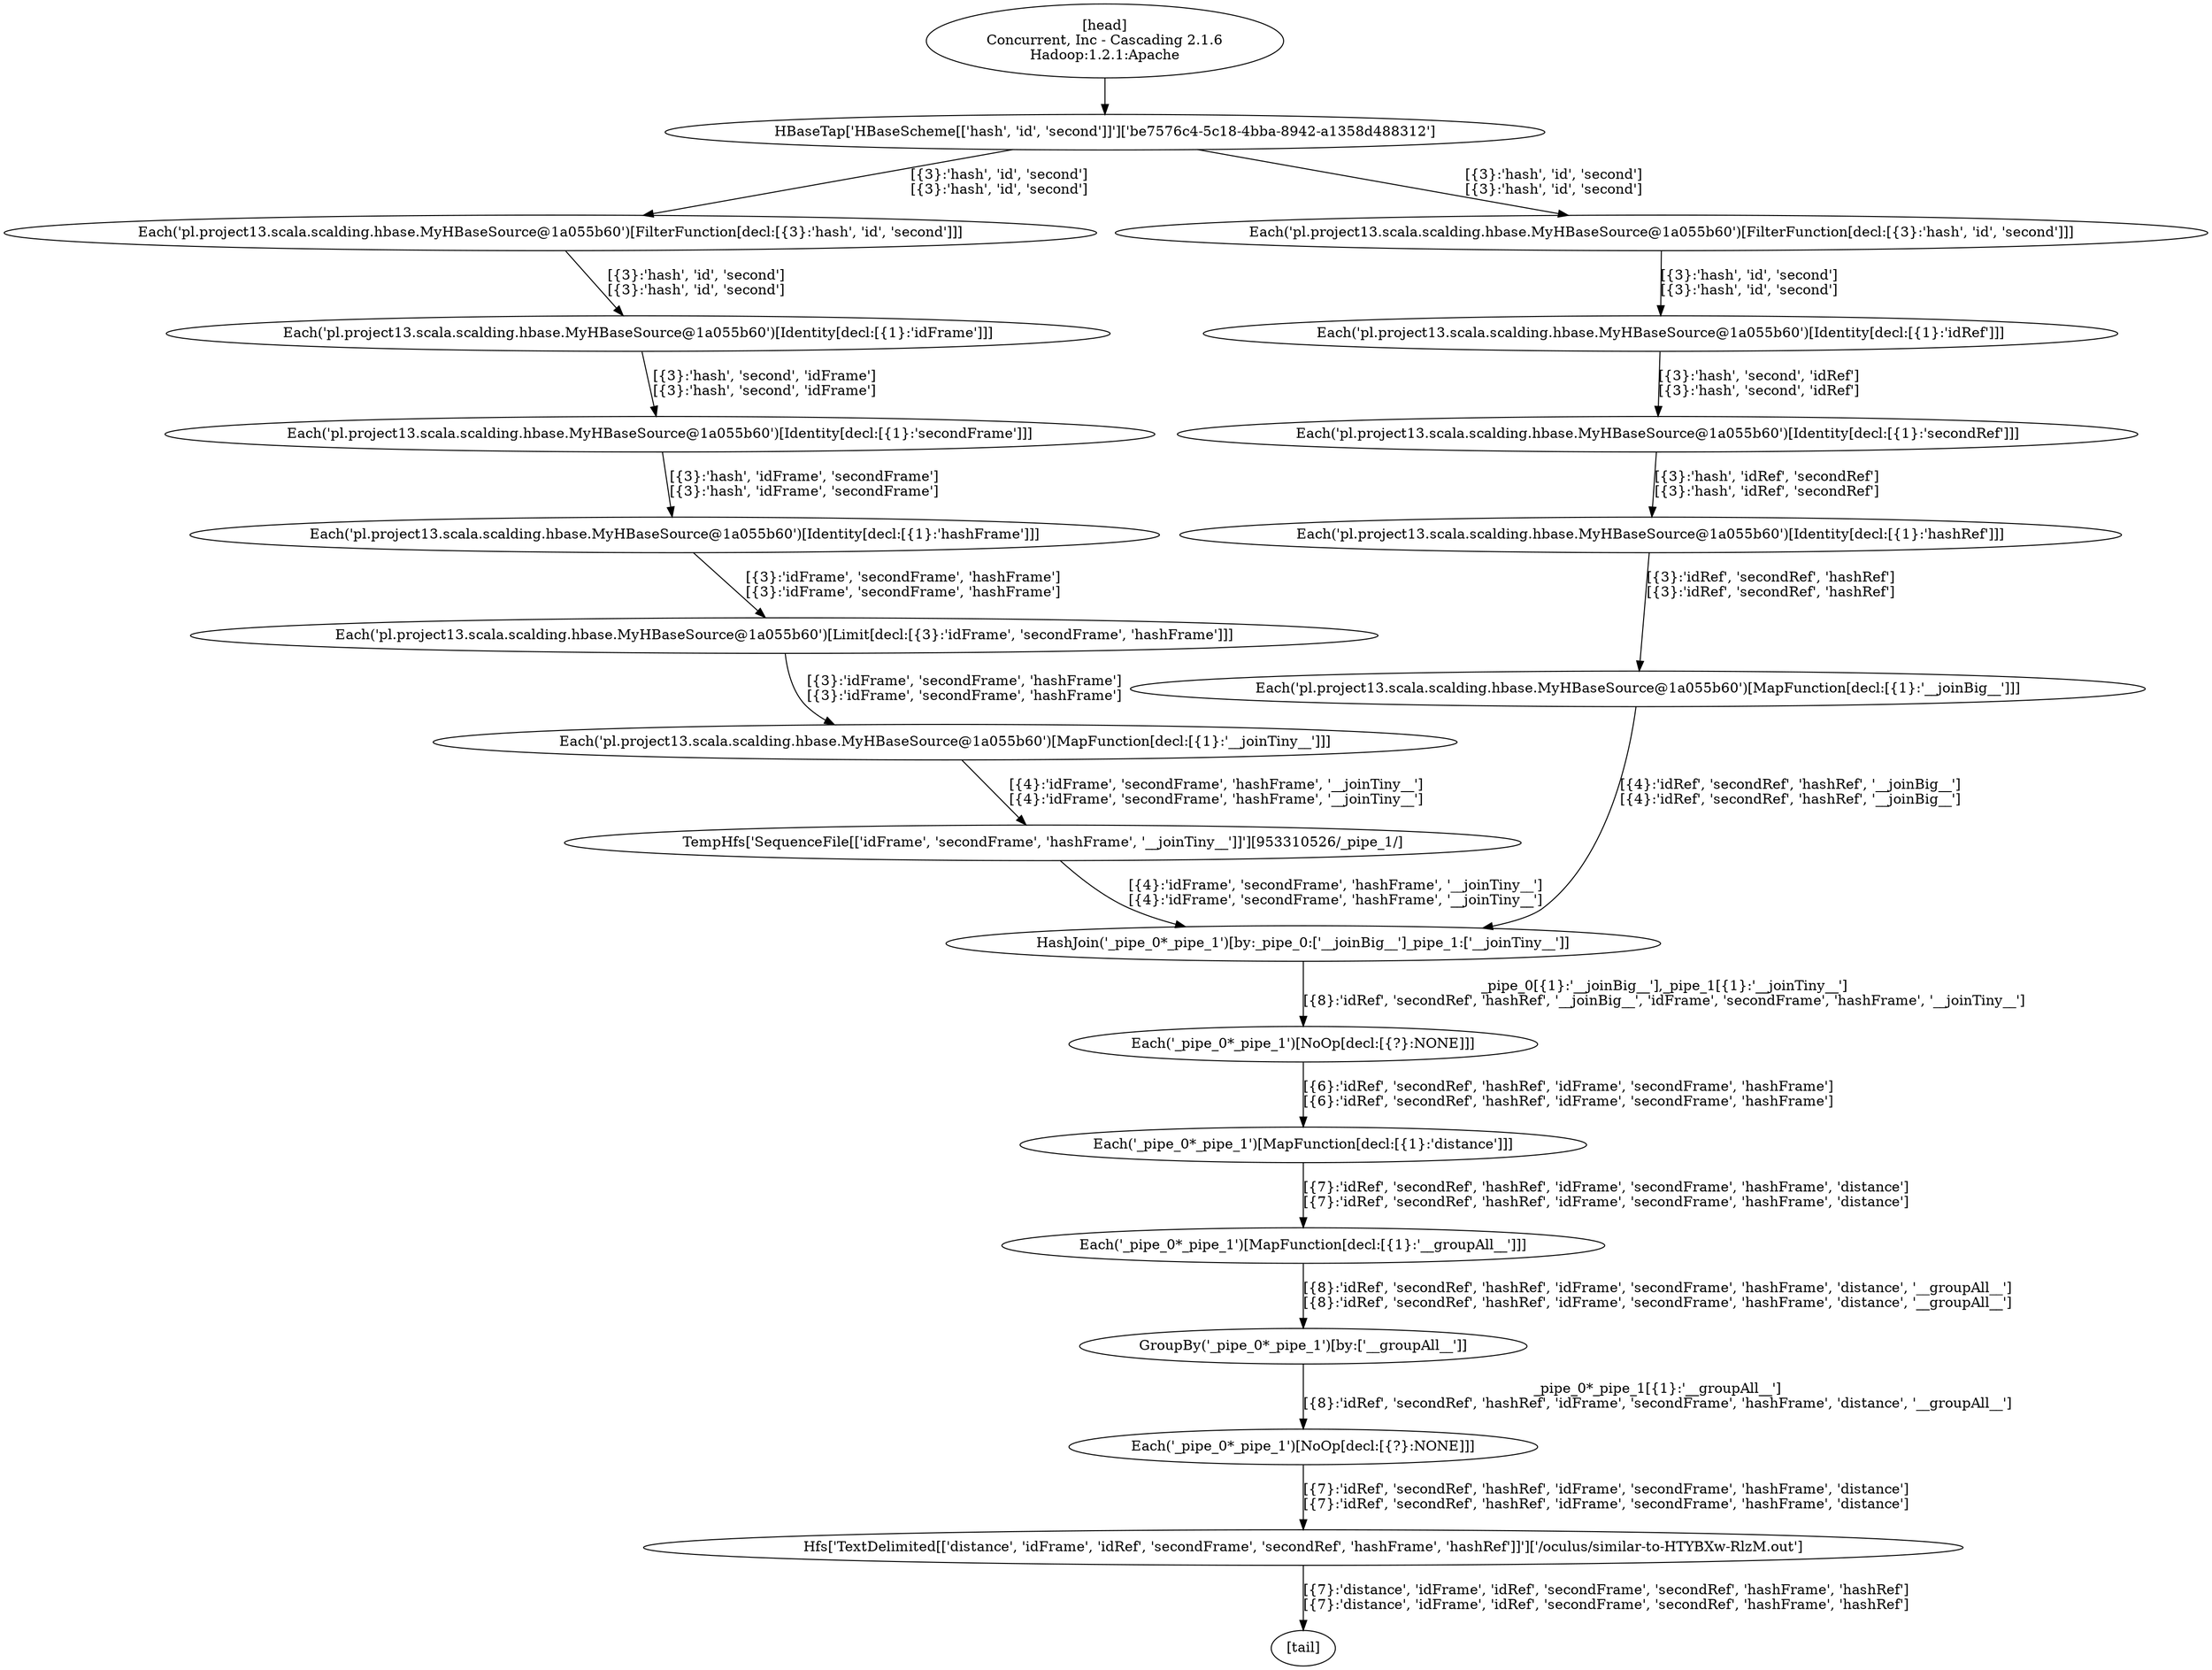 digraph G {
  1 [label = "Hfs['TextDelimited[['distance', 'idFrame', 'idRef', 'secondFrame', 'secondRef', 'hashFrame', 'hashRef']]']['/oculus/similar-to-HTYBXw-RlzM.out']"];
  2 [label = "Each('_pipe_0*_pipe_1')[NoOp[decl:[{?}:NONE]]]"];
  3 [label = "GroupBy('_pipe_0*_pipe_1')[by:['__groupAll__']]"];
  4 [label = "Each('_pipe_0*_pipe_1')[MapFunction[decl:[{1}:'__groupAll__']]]"];
  5 [label = "Each('_pipe_0*_pipe_1')[MapFunction[decl:[{1}:'distance']]]"];
  6 [label = "Each('_pipe_0*_pipe_1')[NoOp[decl:[{?}:NONE]]]"];
  7 [label = "HashJoin('_pipe_0*_pipe_1')[by:_pipe_0:['__joinBig__']_pipe_1:['__joinTiny__']]"];
  8 [label = "Each('pl.project13.scala.scalding.hbase.MyHBaseSource@1a055b60')[MapFunction[decl:[{1}:'__joinTiny__']]]"];
  9 [label = "Each('pl.project13.scala.scalding.hbase.MyHBaseSource@1a055b60')[Limit[decl:[{3}:'idFrame', 'secondFrame', 'hashFrame']]]"];
  10 [label = "Each('pl.project13.scala.scalding.hbase.MyHBaseSource@1a055b60')[Identity[decl:[{1}:'hashFrame']]]"];
  11 [label = "Each('pl.project13.scala.scalding.hbase.MyHBaseSource@1a055b60')[Identity[decl:[{1}:'secondFrame']]]"];
  12 [label = "Each('pl.project13.scala.scalding.hbase.MyHBaseSource@1a055b60')[Identity[decl:[{1}:'idFrame']]]"];
  13 [label = "Each('pl.project13.scala.scalding.hbase.MyHBaseSource@1a055b60')[FilterFunction[decl:[{3}:'hash', 'id', 'second']]]"];
  14 [label = "HBaseTap['HBaseScheme[['hash', 'id', 'second']]']['be7576c4-5c18-4bba-8942-a1358d488312']"];
  15 [label = "Each('pl.project13.scala.scalding.hbase.MyHBaseSource@1a055b60')[MapFunction[decl:[{1}:'__joinBig__']]]"];
  16 [label = "Each('pl.project13.scala.scalding.hbase.MyHBaseSource@1a055b60')[Identity[decl:[{1}:'hashRef']]]"];
  17 [label = "Each('pl.project13.scala.scalding.hbase.MyHBaseSource@1a055b60')[Identity[decl:[{1}:'secondRef']]]"];
  18 [label = "Each('pl.project13.scala.scalding.hbase.MyHBaseSource@1a055b60')[Identity[decl:[{1}:'idRef']]]"];
  19 [label = "Each('pl.project13.scala.scalding.hbase.MyHBaseSource@1a055b60')[FilterFunction[decl:[{3}:'hash', 'id', 'second']]]"];
  20 [label = "[head]\nConcurrent, Inc - Cascading 2.1.6\nHadoop:1.2.1:Apache"];
  21 [label = "[tail]"];
  22 [label = "TempHfs['SequenceFile[['idFrame', 'secondFrame', 'hashFrame', '__joinTiny__']]'][953310526/_pipe_1/]"];
  13 -> 12 [label = "[{3}:'hash', 'id', 'second']\n[{3}:'hash', 'id', 'second']"];
  12 -> 11 [label = "[{3}:'hash', 'second', 'idFrame']\n[{3}:'hash', 'second', 'idFrame']"];
  11 -> 10 [label = "[{3}:'hash', 'idFrame', 'secondFrame']\n[{3}:'hash', 'idFrame', 'secondFrame']"];
  10 -> 9 [label = "[{3}:'idFrame', 'secondFrame', 'hashFrame']\n[{3}:'idFrame', 'secondFrame', 'hashFrame']"];
  9 -> 8 [label = "[{3}:'idFrame', 'secondFrame', 'hashFrame']\n[{3}:'idFrame', 'secondFrame', 'hashFrame']"];
  19 -> 18 [label = "[{3}:'hash', 'id', 'second']\n[{3}:'hash', 'id', 'second']"];
  18 -> 17 [label = "[{3}:'hash', 'second', 'idRef']\n[{3}:'hash', 'second', 'idRef']"];
  17 -> 16 [label = "[{3}:'hash', 'idRef', 'secondRef']\n[{3}:'hash', 'idRef', 'secondRef']"];
  16 -> 15 [label = "[{3}:'idRef', 'secondRef', 'hashRef']\n[{3}:'idRef', 'secondRef', 'hashRef']"];
  7 -> 6 [label = "_pipe_0[{1}:'__joinBig__'],_pipe_1[{1}:'__joinTiny__']\n[{8}:'idRef', 'secondRef', 'hashRef', '__joinBig__', 'idFrame', 'secondFrame', 'hashFrame', '__joinTiny__']"];
  6 -> 5 [label = "[{6}:'idRef', 'secondRef', 'hashRef', 'idFrame', 'secondFrame', 'hashFrame']\n[{6}:'idRef', 'secondRef', 'hashRef', 'idFrame', 'secondFrame', 'hashFrame']"];
  5 -> 4 [label = "[{7}:'idRef', 'secondRef', 'hashRef', 'idFrame', 'secondFrame', 'hashFrame', 'distance']\n[{7}:'idRef', 'secondRef', 'hashRef', 'idFrame', 'secondFrame', 'hashFrame', 'distance']"];
  4 -> 3 [label = "[{8}:'idRef', 'secondRef', 'hashRef', 'idFrame', 'secondFrame', 'hashFrame', 'distance', '__groupAll__']\n[{8}:'idRef', 'secondRef', 'hashRef', 'idFrame', 'secondFrame', 'hashFrame', 'distance', '__groupAll__']"];
  3 -> 2 [label = "_pipe_0*_pipe_1[{1}:'__groupAll__']\n[{8}:'idRef', 'secondRef', 'hashRef', 'idFrame', 'secondFrame', 'hashFrame', 'distance', '__groupAll__']"];
  20 -> 14 [label = ""];
  1 -> 21 [label = "[{7}:'distance', 'idFrame', 'idRef', 'secondFrame', 'secondRef', 'hashFrame', 'hashRef']\n[{7}:'distance', 'idFrame', 'idRef', 'secondFrame', 'secondRef', 'hashFrame', 'hashRef']"];
  22 -> 7 [label = "[{4}:'idFrame', 'secondFrame', 'hashFrame', '__joinTiny__']\n[{4}:'idFrame', 'secondFrame', 'hashFrame', '__joinTiny__']"];
  14 -> 13 [label = "[{3}:'hash', 'id', 'second']\n[{3}:'hash', 'id', 'second']"];
  14 -> 19 [label = "[{3}:'hash', 'id', 'second']\n[{3}:'hash', 'id', 'second']"];
  15 -> 7 [label = "[{4}:'idRef', 'secondRef', 'hashRef', '__joinBig__']\n[{4}:'idRef', 'secondRef', 'hashRef', '__joinBig__']"];
  2 -> 1 [label = "[{7}:'idRef', 'secondRef', 'hashRef', 'idFrame', 'secondFrame', 'hashFrame', 'distance']\n[{7}:'idRef', 'secondRef', 'hashRef', 'idFrame', 'secondFrame', 'hashFrame', 'distance']"];
  8 -> 22 [label = "[{4}:'idFrame', 'secondFrame', 'hashFrame', '__joinTiny__']\n[{4}:'idFrame', 'secondFrame', 'hashFrame', '__joinTiny__']"];
}
